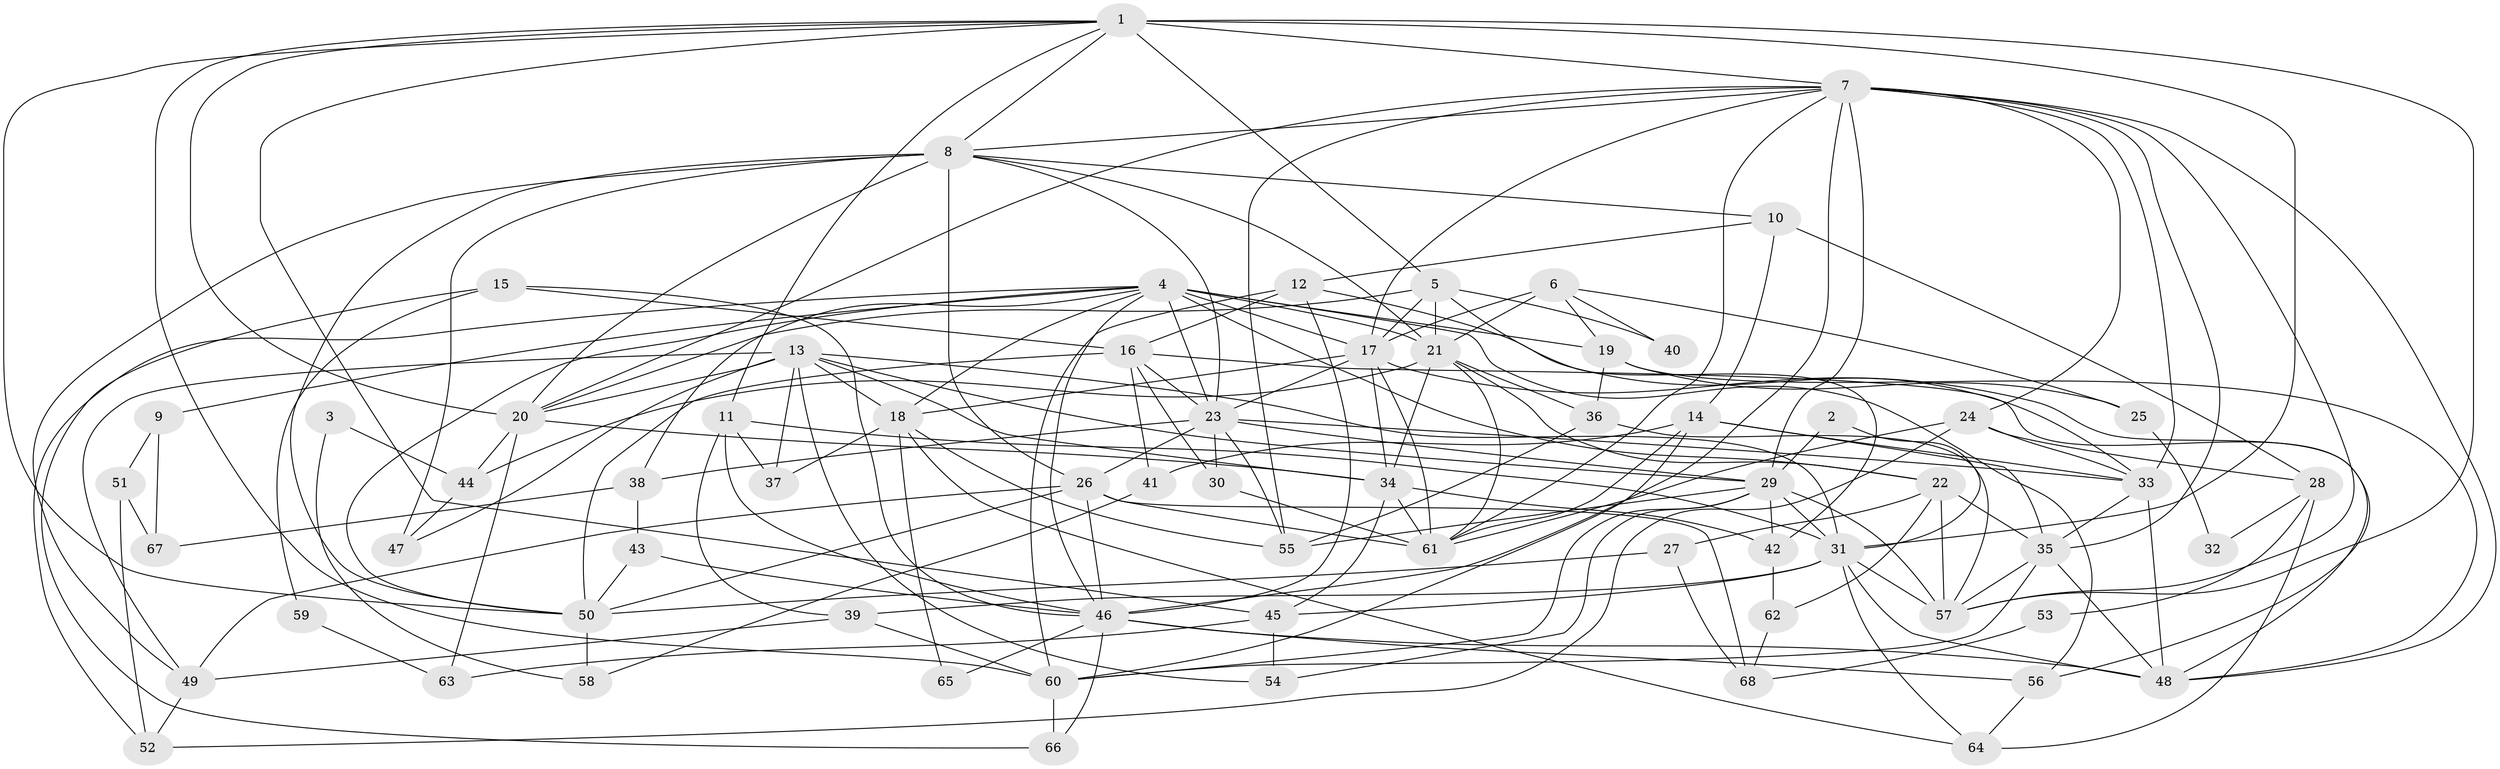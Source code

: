 // original degree distribution, {5: 0.23529411764705882, 2: 0.125, 6: 0.058823529411764705, 4: 0.2867647058823529, 3: 0.25, 7: 0.03676470588235294, 9: 0.007352941176470588}
// Generated by graph-tools (version 1.1) at 2025/36/03/09/25 02:36:05]
// undirected, 68 vertices, 183 edges
graph export_dot {
graph [start="1"]
  node [color=gray90,style=filled];
  1;
  2;
  3;
  4;
  5;
  6;
  7;
  8;
  9;
  10;
  11;
  12;
  13;
  14;
  15;
  16;
  17;
  18;
  19;
  20;
  21;
  22;
  23;
  24;
  25;
  26;
  27;
  28;
  29;
  30;
  31;
  32;
  33;
  34;
  35;
  36;
  37;
  38;
  39;
  40;
  41;
  42;
  43;
  44;
  45;
  46;
  47;
  48;
  49;
  50;
  51;
  52;
  53;
  54;
  55;
  56;
  57;
  58;
  59;
  60;
  61;
  62;
  63;
  64;
  65;
  66;
  67;
  68;
  1 -- 5 [weight=1.0];
  1 -- 7 [weight=1.0];
  1 -- 8 [weight=1.0];
  1 -- 11 [weight=1.0];
  1 -- 20 [weight=1.0];
  1 -- 31 [weight=3.0];
  1 -- 45 [weight=1.0];
  1 -- 50 [weight=1.0];
  1 -- 57 [weight=1.0];
  1 -- 60 [weight=1.0];
  2 -- 29 [weight=1.0];
  2 -- 31 [weight=1.0];
  3 -- 44 [weight=1.0];
  3 -- 58 [weight=1.0];
  4 -- 9 [weight=1.0];
  4 -- 17 [weight=1.0];
  4 -- 18 [weight=1.0];
  4 -- 19 [weight=1.0];
  4 -- 21 [weight=2.0];
  4 -- 22 [weight=1.0];
  4 -- 23 [weight=1.0];
  4 -- 38 [weight=1.0];
  4 -- 46 [weight=1.0];
  4 -- 50 [weight=1.0];
  4 -- 52 [weight=1.0];
  4 -- 56 [weight=1.0];
  5 -- 17 [weight=2.0];
  5 -- 20 [weight=1.0];
  5 -- 21 [weight=1.0];
  5 -- 40 [weight=1.0];
  5 -- 42 [weight=1.0];
  6 -- 17 [weight=1.0];
  6 -- 19 [weight=1.0];
  6 -- 21 [weight=2.0];
  6 -- 25 [weight=1.0];
  6 -- 40 [weight=1.0];
  7 -- 8 [weight=1.0];
  7 -- 17 [weight=1.0];
  7 -- 20 [weight=1.0];
  7 -- 24 [weight=1.0];
  7 -- 29 [weight=3.0];
  7 -- 33 [weight=1.0];
  7 -- 35 [weight=1.0];
  7 -- 46 [weight=1.0];
  7 -- 48 [weight=1.0];
  7 -- 55 [weight=2.0];
  7 -- 57 [weight=1.0];
  7 -- 61 [weight=1.0];
  8 -- 10 [weight=1.0];
  8 -- 20 [weight=2.0];
  8 -- 21 [weight=1.0];
  8 -- 23 [weight=1.0];
  8 -- 26 [weight=1.0];
  8 -- 47 [weight=1.0];
  8 -- 49 [weight=1.0];
  8 -- 50 [weight=1.0];
  9 -- 51 [weight=1.0];
  9 -- 67 [weight=1.0];
  10 -- 12 [weight=1.0];
  10 -- 14 [weight=1.0];
  10 -- 28 [weight=1.0];
  11 -- 31 [weight=1.0];
  11 -- 37 [weight=1.0];
  11 -- 39 [weight=1.0];
  11 -- 46 [weight=1.0];
  12 -- 16 [weight=1.0];
  12 -- 33 [weight=1.0];
  12 -- 46 [weight=1.0];
  12 -- 60 [weight=1.0];
  13 -- 18 [weight=1.0];
  13 -- 20 [weight=1.0];
  13 -- 29 [weight=1.0];
  13 -- 31 [weight=1.0];
  13 -- 34 [weight=2.0];
  13 -- 37 [weight=1.0];
  13 -- 47 [weight=1.0];
  13 -- 49 [weight=1.0];
  13 -- 54 [weight=1.0];
  14 -- 33 [weight=1.0];
  14 -- 35 [weight=1.0];
  14 -- 41 [weight=1.0];
  14 -- 60 [weight=2.0];
  14 -- 61 [weight=1.0];
  15 -- 16 [weight=1.0];
  15 -- 46 [weight=2.0];
  15 -- 59 [weight=1.0];
  15 -- 66 [weight=1.0];
  16 -- 23 [weight=1.0];
  16 -- 30 [weight=1.0];
  16 -- 41 [weight=1.0];
  16 -- 48 [weight=1.0];
  16 -- 50 [weight=1.0];
  17 -- 18 [weight=3.0];
  17 -- 23 [weight=1.0];
  17 -- 34 [weight=1.0];
  17 -- 56 [weight=1.0];
  17 -- 61 [weight=1.0];
  18 -- 37 [weight=1.0];
  18 -- 55 [weight=1.0];
  18 -- 64 [weight=1.0];
  18 -- 65 [weight=1.0];
  19 -- 25 [weight=1.0];
  19 -- 36 [weight=1.0];
  19 -- 48 [weight=1.0];
  20 -- 34 [weight=1.0];
  20 -- 44 [weight=1.0];
  20 -- 63 [weight=1.0];
  21 -- 22 [weight=1.0];
  21 -- 34 [weight=1.0];
  21 -- 36 [weight=1.0];
  21 -- 44 [weight=1.0];
  21 -- 61 [weight=1.0];
  22 -- 27 [weight=1.0];
  22 -- 35 [weight=1.0];
  22 -- 57 [weight=1.0];
  22 -- 62 [weight=1.0];
  23 -- 26 [weight=1.0];
  23 -- 29 [weight=1.0];
  23 -- 30 [weight=1.0];
  23 -- 33 [weight=1.0];
  23 -- 38 [weight=1.0];
  23 -- 55 [weight=1.0];
  24 -- 28 [weight=1.0];
  24 -- 33 [weight=1.0];
  24 -- 52 [weight=1.0];
  24 -- 61 [weight=1.0];
  25 -- 32 [weight=1.0];
  26 -- 46 [weight=1.0];
  26 -- 49 [weight=1.0];
  26 -- 50 [weight=1.0];
  26 -- 61 [weight=2.0];
  26 -- 68 [weight=1.0];
  27 -- 50 [weight=1.0];
  27 -- 68 [weight=1.0];
  28 -- 32 [weight=1.0];
  28 -- 53 [weight=1.0];
  28 -- 64 [weight=1.0];
  29 -- 31 [weight=1.0];
  29 -- 42 [weight=2.0];
  29 -- 54 [weight=1.0];
  29 -- 55 [weight=2.0];
  29 -- 57 [weight=1.0];
  29 -- 60 [weight=1.0];
  30 -- 61 [weight=1.0];
  31 -- 39 [weight=1.0];
  31 -- 45 [weight=1.0];
  31 -- 48 [weight=1.0];
  31 -- 57 [weight=1.0];
  31 -- 64 [weight=1.0];
  33 -- 35 [weight=1.0];
  33 -- 48 [weight=1.0];
  34 -- 42 [weight=1.0];
  34 -- 45 [weight=1.0];
  34 -- 61 [weight=1.0];
  35 -- 48 [weight=2.0];
  35 -- 57 [weight=1.0];
  35 -- 60 [weight=1.0];
  36 -- 55 [weight=1.0];
  36 -- 57 [weight=1.0];
  38 -- 43 [weight=1.0];
  38 -- 67 [weight=1.0];
  39 -- 49 [weight=1.0];
  39 -- 60 [weight=1.0];
  41 -- 58 [weight=1.0];
  42 -- 62 [weight=1.0];
  43 -- 46 [weight=1.0];
  43 -- 50 [weight=1.0];
  44 -- 47 [weight=1.0];
  45 -- 54 [weight=1.0];
  45 -- 63 [weight=1.0];
  46 -- 48 [weight=1.0];
  46 -- 56 [weight=1.0];
  46 -- 65 [weight=1.0];
  46 -- 66 [weight=1.0];
  49 -- 52 [weight=1.0];
  50 -- 58 [weight=1.0];
  51 -- 52 [weight=1.0];
  51 -- 67 [weight=1.0];
  53 -- 68 [weight=1.0];
  56 -- 64 [weight=1.0];
  59 -- 63 [weight=1.0];
  60 -- 66 [weight=1.0];
  62 -- 68 [weight=1.0];
}

